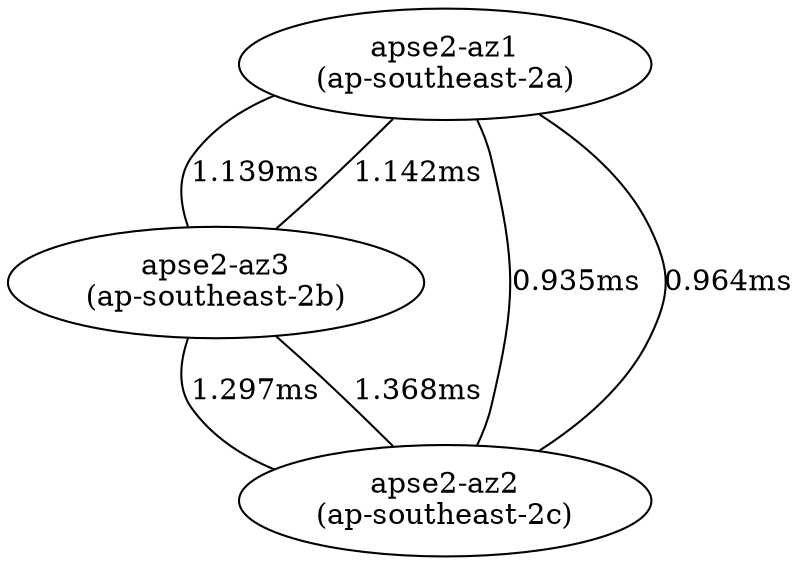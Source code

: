 graph "Inter-AZ Latency" {
	overlap=scale
	splines=true
	"apse2-az1\n(ap-southeast-2a)"
	"apse2-az1\n(ap-southeast-2a)" -- "apse2-az3\n(ap-southeast-2b)" [label="1.139ms" len=12.97321]
	"apse2-az1\n(ap-southeast-2a)" -- "apse2-az2\n(ap-southeast-2c)" [label="0.935ms" len=8.742250000000002]
	"apse2-az3\n(ap-southeast-2b)"
	"apse2-az3\n(ap-southeast-2b)" -- "apse2-az1\n(ap-southeast-2a)" [label="1.142ms" len=13.04164]
	"apse2-az3\n(ap-southeast-2b)" -- "apse2-az2\n(ap-southeast-2c)" [label="1.297ms" len=16.82209]
	"apse2-az2\n(ap-southeast-2c)"
	"apse2-az2\n(ap-southeast-2c)" -- "apse2-az1\n(ap-southeast-2a)" [label="0.964ms" len=9.292959999999999]
	"apse2-az2\n(ap-southeast-2c)" -- "apse2-az3\n(ap-southeast-2b)" [label="1.368ms" len=18.714240000000004]
}
